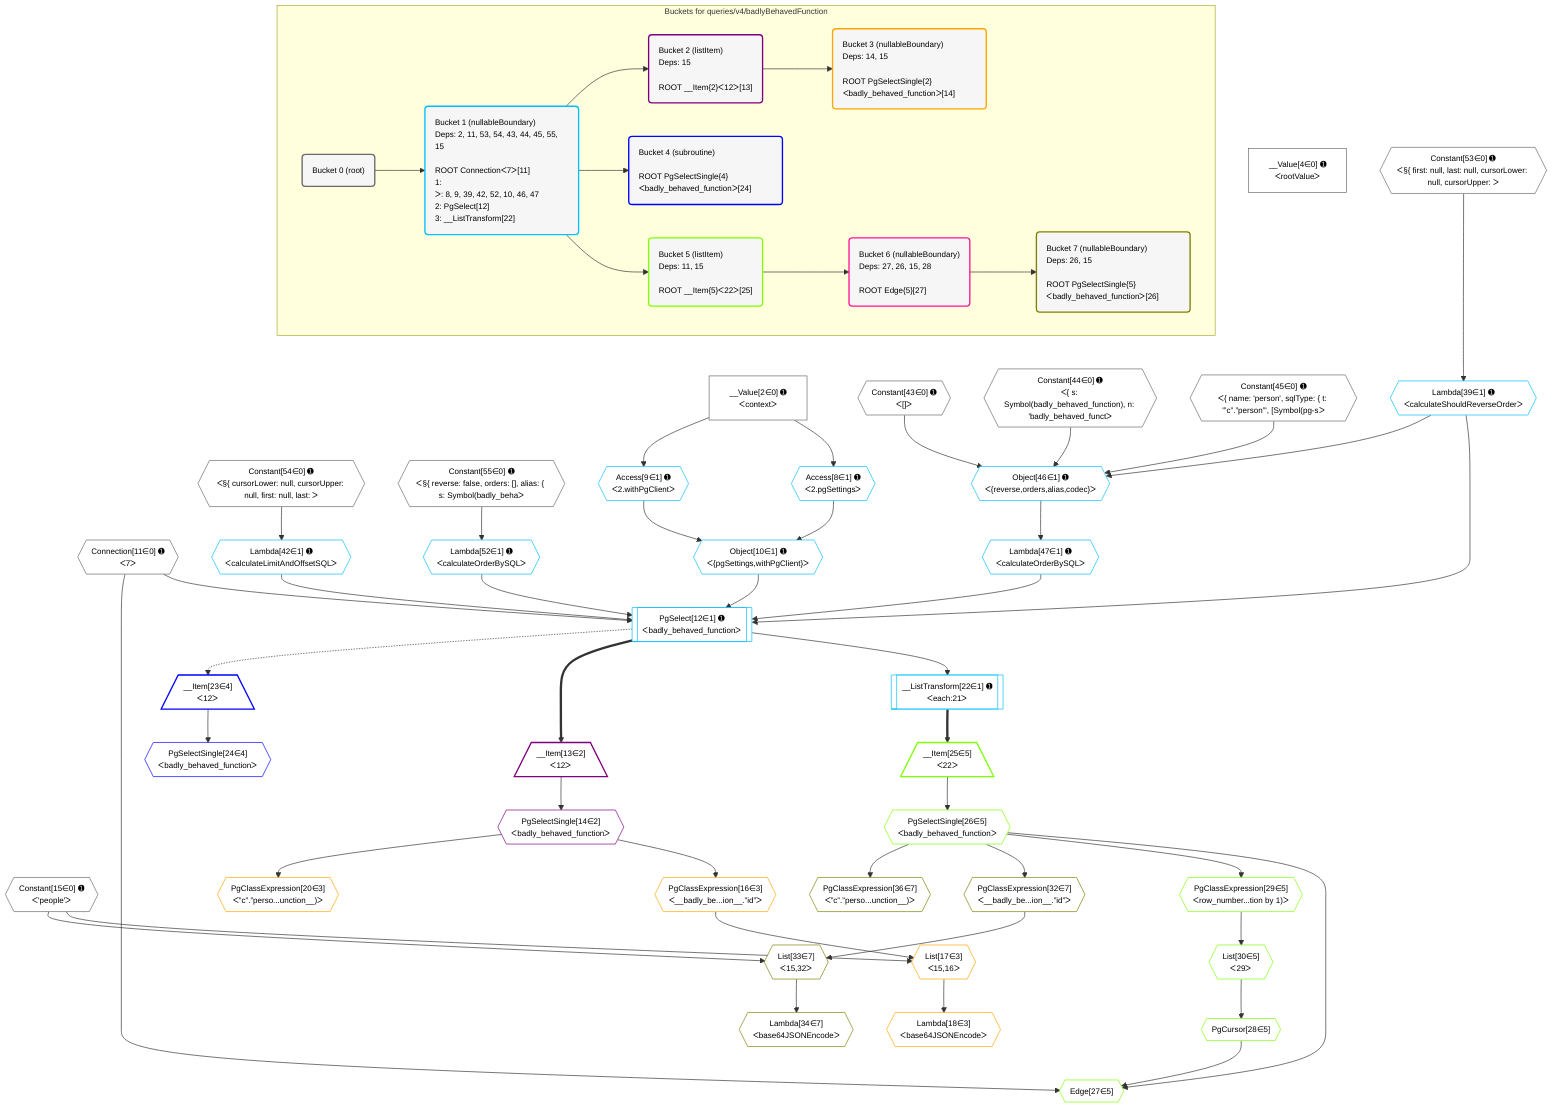 %%{init: {'themeVariables': { 'fontSize': '12px'}}}%%
graph TD
    classDef path fill:#eee,stroke:#000,color:#000
    classDef plan fill:#fff,stroke-width:1px,color:#000
    classDef itemplan fill:#fff,stroke-width:2px,color:#000
    classDef unbatchedplan fill:#dff,stroke-width:1px,color:#000
    classDef sideeffectplan fill:#fcc,stroke-width:2px,color:#000
    classDef bucket fill:#f6f6f6,color:#000,stroke-width:2px,text-align:left


    %% plan dependencies
    __Value2["__Value[2∈0] ➊<br />ᐸcontextᐳ"]:::plan
    __Value4["__Value[4∈0] ➊<br />ᐸrootValueᐳ"]:::plan
    Connection11{{"Connection[11∈0] ➊<br />ᐸ7ᐳ"}}:::plan
    Constant15{{"Constant[15∈0] ➊<br />ᐸ'people'ᐳ"}}:::plan
    Constant43{{"Constant[43∈0] ➊<br />ᐸ[]ᐳ"}}:::plan
    Constant44{{"Constant[44∈0] ➊<br />ᐸ{ s: Symbol(badly_behaved_function), n: 'badly_behaved_functᐳ"}}:::plan
    Constant45{{"Constant[45∈0] ➊<br />ᐸ{ name: 'person', sqlType: { t: '”c”.”person”', [Symbol(pg-sᐳ"}}:::plan
    Constant53{{"Constant[53∈0] ➊<br />ᐸ§{ first: null, last: null, cursorLower: null, cursorUpper: ᐳ"}}:::plan
    Constant54{{"Constant[54∈0] ➊<br />ᐸ§{ cursorLower: null, cursorUpper: null, first: null, last: ᐳ"}}:::plan
    Constant55{{"Constant[55∈0] ➊<br />ᐸ§{ reverse: false, orders: [], alias: { s: Symbol(badly_behaᐳ"}}:::plan
    PgSelect12[["PgSelect[12∈1] ➊<br />ᐸbadly_behaved_functionᐳ"]]:::plan
    Object10{{"Object[10∈1] ➊<br />ᐸ{pgSettings,withPgClient}ᐳ"}}:::plan
    Lambda39{{"Lambda[39∈1] ➊<br />ᐸcalculateShouldReverseOrderᐳ"}}:::plan
    Lambda42{{"Lambda[42∈1] ➊<br />ᐸcalculateLimitAndOffsetSQLᐳ"}}:::plan
    Lambda47{{"Lambda[47∈1] ➊<br />ᐸcalculateOrderBySQLᐳ"}}:::plan
    Lambda52{{"Lambda[52∈1] ➊<br />ᐸcalculateOrderBySQLᐳ"}}:::plan
    Object10 & Connection11 & Lambda39 & Lambda42 & Lambda47 & Lambda52 --> PgSelect12
    Object46{{"Object[46∈1] ➊<br />ᐸ{reverse,orders,alias,codec}ᐳ"}}:::plan
    Lambda39 & Constant43 & Constant44 & Constant45 --> Object46
    Access8{{"Access[8∈1] ➊<br />ᐸ2.pgSettingsᐳ"}}:::plan
    Access9{{"Access[9∈1] ➊<br />ᐸ2.withPgClientᐳ"}}:::plan
    Access8 & Access9 --> Object10
    __Value2 --> Access8
    __Value2 --> Access9
    __ListTransform22[["__ListTransform[22∈1] ➊<br />ᐸeach:21ᐳ"]]:::plan
    PgSelect12 --> __ListTransform22
    Constant53 --> Lambda39
    Constant54 --> Lambda42
    Object46 --> Lambda47
    Constant55 --> Lambda52
    __Item13[/"__Item[13∈2]<br />ᐸ12ᐳ"\]:::itemplan
    PgSelect12 ==> __Item13
    PgSelectSingle14{{"PgSelectSingle[14∈2]<br />ᐸbadly_behaved_functionᐳ"}}:::plan
    __Item13 --> PgSelectSingle14
    List17{{"List[17∈3]<br />ᐸ15,16ᐳ"}}:::plan
    PgClassExpression16{{"PgClassExpression[16∈3]<br />ᐸ__badly_be...ion__.”id”ᐳ"}}:::plan
    Constant15 & PgClassExpression16 --> List17
    PgSelectSingle14 --> PgClassExpression16
    Lambda18{{"Lambda[18∈3]<br />ᐸbase64JSONEncodeᐳ"}}:::plan
    List17 --> Lambda18
    PgClassExpression20{{"PgClassExpression[20∈3]<br />ᐸ”c”.”perso...unction__)ᐳ"}}:::plan
    PgSelectSingle14 --> PgClassExpression20
    __Item23[/"__Item[23∈4]<br />ᐸ12ᐳ"\]:::itemplan
    PgSelect12 -.-> __Item23
    PgSelectSingle24{{"PgSelectSingle[24∈4]<br />ᐸbadly_behaved_functionᐳ"}}:::plan
    __Item23 --> PgSelectSingle24
    Edge27{{"Edge[27∈5]"}}:::plan
    PgSelectSingle26{{"PgSelectSingle[26∈5]<br />ᐸbadly_behaved_functionᐳ"}}:::plan
    PgCursor28{{"PgCursor[28∈5]"}}:::plan
    PgSelectSingle26 & PgCursor28 & Connection11 --> Edge27
    __Item25[/"__Item[25∈5]<br />ᐸ22ᐳ"\]:::itemplan
    __ListTransform22 ==> __Item25
    __Item25 --> PgSelectSingle26
    List30{{"List[30∈5]<br />ᐸ29ᐳ"}}:::plan
    List30 --> PgCursor28
    PgClassExpression29{{"PgClassExpression[29∈5]<br />ᐸrow_number...tion by 1)ᐳ"}}:::plan
    PgSelectSingle26 --> PgClassExpression29
    PgClassExpression29 --> List30
    List33{{"List[33∈7]<br />ᐸ15,32ᐳ"}}:::plan
    PgClassExpression32{{"PgClassExpression[32∈7]<br />ᐸ__badly_be...ion__.”id”ᐳ"}}:::plan
    Constant15 & PgClassExpression32 --> List33
    PgSelectSingle26 --> PgClassExpression32
    Lambda34{{"Lambda[34∈7]<br />ᐸbase64JSONEncodeᐳ"}}:::plan
    List33 --> Lambda34
    PgClassExpression36{{"PgClassExpression[36∈7]<br />ᐸ”c”.”perso...unction__)ᐳ"}}:::plan
    PgSelectSingle26 --> PgClassExpression36

    %% define steps

    subgraph "Buckets for queries/v4/badlyBehavedFunction"
    Bucket0("Bucket 0 (root)"):::bucket
    classDef bucket0 stroke:#696969
    class Bucket0,__Value2,__Value4,Connection11,Constant15,Constant43,Constant44,Constant45,Constant53,Constant54,Constant55 bucket0
    Bucket1("Bucket 1 (nullableBoundary)<br />Deps: 2, 11, 53, 54, 43, 44, 45, 55, 15<br /><br />ROOT Connectionᐸ7ᐳ[11]<br />1: <br />ᐳ: 8, 9, 39, 42, 52, 10, 46, 47<br />2: PgSelect[12]<br />3: __ListTransform[22]"):::bucket
    classDef bucket1 stroke:#00bfff
    class Bucket1,Access8,Access9,Object10,PgSelect12,__ListTransform22,Lambda39,Lambda42,Object46,Lambda47,Lambda52 bucket1
    Bucket2("Bucket 2 (listItem)<br />Deps: 15<br /><br />ROOT __Item{2}ᐸ12ᐳ[13]"):::bucket
    classDef bucket2 stroke:#7f007f
    class Bucket2,__Item13,PgSelectSingle14 bucket2
    Bucket3("Bucket 3 (nullableBoundary)<br />Deps: 14, 15<br /><br />ROOT PgSelectSingle{2}ᐸbadly_behaved_functionᐳ[14]"):::bucket
    classDef bucket3 stroke:#ffa500
    class Bucket3,PgClassExpression16,List17,Lambda18,PgClassExpression20 bucket3
    Bucket4("Bucket 4 (subroutine)<br /><br />ROOT PgSelectSingle{4}ᐸbadly_behaved_functionᐳ[24]"):::bucket
    classDef bucket4 stroke:#0000ff
    class Bucket4,__Item23,PgSelectSingle24 bucket4
    Bucket5("Bucket 5 (listItem)<br />Deps: 11, 15<br /><br />ROOT __Item{5}ᐸ22ᐳ[25]"):::bucket
    classDef bucket5 stroke:#7fff00
    class Bucket5,__Item25,PgSelectSingle26,Edge27,PgCursor28,PgClassExpression29,List30 bucket5
    Bucket6("Bucket 6 (nullableBoundary)<br />Deps: 27, 26, 15, 28<br /><br />ROOT Edge{5}[27]"):::bucket
    classDef bucket6 stroke:#ff1493
    class Bucket6 bucket6
    Bucket7("Bucket 7 (nullableBoundary)<br />Deps: 26, 15<br /><br />ROOT PgSelectSingle{5}ᐸbadly_behaved_functionᐳ[26]"):::bucket
    classDef bucket7 stroke:#808000
    class Bucket7,PgClassExpression32,List33,Lambda34,PgClassExpression36 bucket7
    Bucket0 --> Bucket1
    Bucket1 --> Bucket2 & Bucket4 & Bucket5
    Bucket2 --> Bucket3
    Bucket5 --> Bucket6
    Bucket6 --> Bucket7
    end